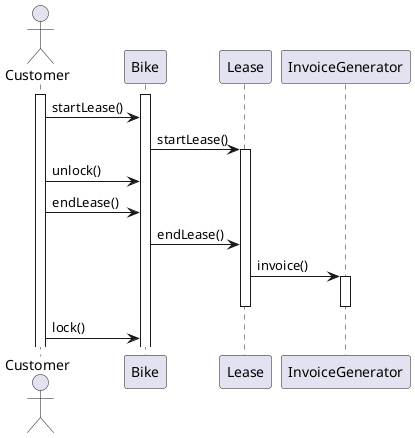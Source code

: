 @startuml
actor Customer
activate Customer
activate Bike
Customer -> Bike: startLease()
Bike -> Lease : startLease()
activate Lease
Customer -> Bike: unlock()
Customer -> Bike: endLease()
Bike -> Lease : endLease()
Lease -> InvoiceGenerator : invoice()
activate InvoiceGenerator
deactivate InvoiceGenerator
deactivate Lease
Customer -> Bike: lock()
@enduml
